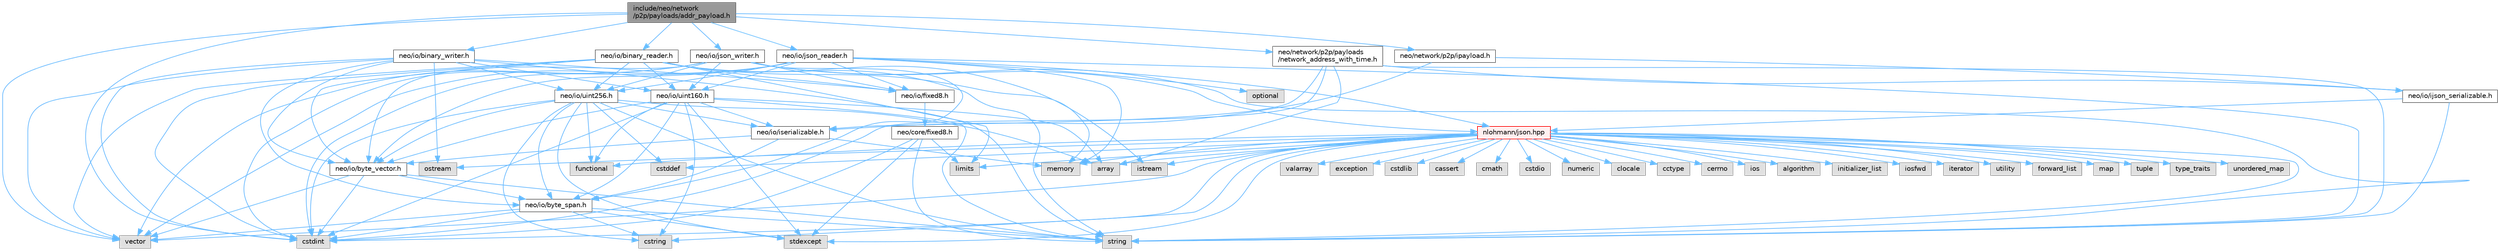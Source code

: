 digraph "include/neo/network/p2p/payloads/addr_payload.h"
{
 // LATEX_PDF_SIZE
  bgcolor="transparent";
  edge [fontname=Helvetica,fontsize=10,labelfontname=Helvetica,labelfontsize=10];
  node [fontname=Helvetica,fontsize=10,shape=box,height=0.2,width=0.4];
  Node1 [id="Node000001",label="include/neo/network\l/p2p/payloads/addr_payload.h",height=0.2,width=0.4,color="gray40", fillcolor="grey60", style="filled", fontcolor="black",tooltip=" "];
  Node1 -> Node2 [id="edge125_Node000001_Node000002",color="steelblue1",style="solid",tooltip=" "];
  Node2 [id="Node000002",label="neo/io/binary_reader.h",height=0.2,width=0.4,color="grey40", fillcolor="white", style="filled",URL="$binary__reader_8h.html",tooltip=" "];
  Node2 -> Node3 [id="edge126_Node000002_Node000003",color="steelblue1",style="solid",tooltip=" "];
  Node3 [id="Node000003",label="neo/io/byte_vector.h",height=0.2,width=0.4,color="grey40", fillcolor="white", style="filled",URL="$io_2byte__vector_8h.html",tooltip=" "];
  Node3 -> Node4 [id="edge127_Node000003_Node000004",color="steelblue1",style="solid",tooltip=" "];
  Node4 [id="Node000004",label="neo/io/byte_span.h",height=0.2,width=0.4,color="grey40", fillcolor="white", style="filled",URL="$io_2byte__span_8h.html",tooltip=" "];
  Node4 -> Node5 [id="edge128_Node000004_Node000005",color="steelblue1",style="solid",tooltip=" "];
  Node5 [id="Node000005",label="cstdint",height=0.2,width=0.4,color="grey60", fillcolor="#E0E0E0", style="filled",tooltip=" "];
  Node4 -> Node6 [id="edge129_Node000004_Node000006",color="steelblue1",style="solid",tooltip=" "];
  Node6 [id="Node000006",label="cstring",height=0.2,width=0.4,color="grey60", fillcolor="#E0E0E0", style="filled",tooltip=" "];
  Node4 -> Node7 [id="edge130_Node000004_Node000007",color="steelblue1",style="solid",tooltip=" "];
  Node7 [id="Node000007",label="stdexcept",height=0.2,width=0.4,color="grey60", fillcolor="#E0E0E0", style="filled",tooltip=" "];
  Node4 -> Node8 [id="edge131_Node000004_Node000008",color="steelblue1",style="solid",tooltip=" "];
  Node8 [id="Node000008",label="string",height=0.2,width=0.4,color="grey60", fillcolor="#E0E0E0", style="filled",tooltip=" "];
  Node4 -> Node9 [id="edge132_Node000004_Node000009",color="steelblue1",style="solid",tooltip=" "];
  Node9 [id="Node000009",label="vector",height=0.2,width=0.4,color="grey60", fillcolor="#E0E0E0", style="filled",tooltip=" "];
  Node3 -> Node5 [id="edge133_Node000003_Node000005",color="steelblue1",style="solid",tooltip=" "];
  Node3 -> Node8 [id="edge134_Node000003_Node000008",color="steelblue1",style="solid",tooltip=" "];
  Node3 -> Node9 [id="edge135_Node000003_Node000009",color="steelblue1",style="solid",tooltip=" "];
  Node2 -> Node10 [id="edge136_Node000002_Node000010",color="steelblue1",style="solid",tooltip=" "];
  Node10 [id="Node000010",label="neo/io/fixed8.h",height=0.2,width=0.4,color="grey40", fillcolor="white", style="filled",URL="$io_2fixed8_8h.html",tooltip=" "];
  Node10 -> Node11 [id="edge137_Node000010_Node000011",color="steelblue1",style="solid",tooltip=" "];
  Node11 [id="Node000011",label="neo/core/fixed8.h",height=0.2,width=0.4,color="grey40", fillcolor="white", style="filled",URL="$core_2fixed8_8h.html",tooltip=" "];
  Node11 -> Node5 [id="edge138_Node000011_Node000005",color="steelblue1",style="solid",tooltip=" "];
  Node11 -> Node12 [id="edge139_Node000011_Node000012",color="steelblue1",style="solid",tooltip=" "];
  Node12 [id="Node000012",label="limits",height=0.2,width=0.4,color="grey60", fillcolor="#E0E0E0", style="filled",tooltip=" "];
  Node11 -> Node7 [id="edge140_Node000011_Node000007",color="steelblue1",style="solid",tooltip=" "];
  Node11 -> Node8 [id="edge141_Node000011_Node000008",color="steelblue1",style="solid",tooltip=" "];
  Node2 -> Node13 [id="edge142_Node000002_Node000013",color="steelblue1",style="solid",tooltip=" "];
  Node13 [id="Node000013",label="neo/io/uint160.h",height=0.2,width=0.4,color="grey40", fillcolor="white", style="filled",URL="$uint160_8h.html",tooltip=" "];
  Node13 -> Node4 [id="edge143_Node000013_Node000004",color="steelblue1",style="solid",tooltip=" "];
  Node13 -> Node3 [id="edge144_Node000013_Node000003",color="steelblue1",style="solid",tooltip=" "];
  Node13 -> Node14 [id="edge145_Node000013_Node000014",color="steelblue1",style="solid",tooltip=" "];
  Node14 [id="Node000014",label="neo/io/iserializable.h",height=0.2,width=0.4,color="grey40", fillcolor="white", style="filled",URL="$iserializable_8h.html",tooltip=" "];
  Node14 -> Node4 [id="edge146_Node000014_Node000004",color="steelblue1",style="solid",tooltip=" "];
  Node14 -> Node3 [id="edge147_Node000014_Node000003",color="steelblue1",style="solid",tooltip=" "];
  Node14 -> Node15 [id="edge148_Node000014_Node000015",color="steelblue1",style="solid",tooltip=" "];
  Node15 [id="Node000015",label="memory",height=0.2,width=0.4,color="grey60", fillcolor="#E0E0E0", style="filled",tooltip=" "];
  Node13 -> Node16 [id="edge149_Node000013_Node000016",color="steelblue1",style="solid",tooltip=" "];
  Node16 [id="Node000016",label="array",height=0.2,width=0.4,color="grey60", fillcolor="#E0E0E0", style="filled",tooltip=" "];
  Node13 -> Node5 [id="edge150_Node000013_Node000005",color="steelblue1",style="solid",tooltip=" "];
  Node13 -> Node6 [id="edge151_Node000013_Node000006",color="steelblue1",style="solid",tooltip=" "];
  Node13 -> Node17 [id="edge152_Node000013_Node000017",color="steelblue1",style="solid",tooltip=" "];
  Node17 [id="Node000017",label="functional",height=0.2,width=0.4,color="grey60", fillcolor="#E0E0E0", style="filled",tooltip=" "];
  Node13 -> Node7 [id="edge153_Node000013_Node000007",color="steelblue1",style="solid",tooltip=" "];
  Node13 -> Node8 [id="edge154_Node000013_Node000008",color="steelblue1",style="solid",tooltip=" "];
  Node2 -> Node18 [id="edge155_Node000002_Node000018",color="steelblue1",style="solid",tooltip=" "];
  Node18 [id="Node000018",label="neo/io/uint256.h",height=0.2,width=0.4,color="grey40", fillcolor="white", style="filled",URL="$uint256_8h.html",tooltip=" "];
  Node18 -> Node4 [id="edge156_Node000018_Node000004",color="steelblue1",style="solid",tooltip=" "];
  Node18 -> Node3 [id="edge157_Node000018_Node000003",color="steelblue1",style="solid",tooltip=" "];
  Node18 -> Node14 [id="edge158_Node000018_Node000014",color="steelblue1",style="solid",tooltip=" "];
  Node18 -> Node16 [id="edge159_Node000018_Node000016",color="steelblue1",style="solid",tooltip=" "];
  Node18 -> Node19 [id="edge160_Node000018_Node000019",color="steelblue1",style="solid",tooltip=" "];
  Node19 [id="Node000019",label="cstddef",height=0.2,width=0.4,color="grey60", fillcolor="#E0E0E0", style="filled",tooltip=" "];
  Node18 -> Node5 [id="edge161_Node000018_Node000005",color="steelblue1",style="solid",tooltip=" "];
  Node18 -> Node6 [id="edge162_Node000018_Node000006",color="steelblue1",style="solid",tooltip=" "];
  Node18 -> Node17 [id="edge163_Node000018_Node000017",color="steelblue1",style="solid",tooltip=" "];
  Node18 -> Node7 [id="edge164_Node000018_Node000007",color="steelblue1",style="solid",tooltip=" "];
  Node18 -> Node8 [id="edge165_Node000018_Node000008",color="steelblue1",style="solid",tooltip=" "];
  Node2 -> Node5 [id="edge166_Node000002_Node000005",color="steelblue1",style="solid",tooltip=" "];
  Node2 -> Node20 [id="edge167_Node000002_Node000020",color="steelblue1",style="solid",tooltip=" "];
  Node20 [id="Node000020",label="istream",height=0.2,width=0.4,color="grey60", fillcolor="#E0E0E0", style="filled",tooltip=" "];
  Node2 -> Node12 [id="edge168_Node000002_Node000012",color="steelblue1",style="solid",tooltip=" "];
  Node2 -> Node15 [id="edge169_Node000002_Node000015",color="steelblue1",style="solid",tooltip=" "];
  Node2 -> Node8 [id="edge170_Node000002_Node000008",color="steelblue1",style="solid",tooltip=" "];
  Node2 -> Node9 [id="edge171_Node000002_Node000009",color="steelblue1",style="solid",tooltip=" "];
  Node1 -> Node21 [id="edge172_Node000001_Node000021",color="steelblue1",style="solid",tooltip=" "];
  Node21 [id="Node000021",label="neo/io/binary_writer.h",height=0.2,width=0.4,color="grey40", fillcolor="white", style="filled",URL="$binary__writer_8h.html",tooltip=" "];
  Node21 -> Node4 [id="edge173_Node000021_Node000004",color="steelblue1",style="solid",tooltip=" "];
  Node21 -> Node3 [id="edge174_Node000021_Node000003",color="steelblue1",style="solid",tooltip=" "];
  Node21 -> Node10 [id="edge175_Node000021_Node000010",color="steelblue1",style="solid",tooltip=" "];
  Node21 -> Node13 [id="edge176_Node000021_Node000013",color="steelblue1",style="solid",tooltip=" "];
  Node21 -> Node18 [id="edge177_Node000021_Node000018",color="steelblue1",style="solid",tooltip=" "];
  Node21 -> Node5 [id="edge178_Node000021_Node000005",color="steelblue1",style="solid",tooltip=" "];
  Node21 -> Node22 [id="edge179_Node000021_Node000022",color="steelblue1",style="solid",tooltip=" "];
  Node22 [id="Node000022",label="ostream",height=0.2,width=0.4,color="grey60", fillcolor="#E0E0E0", style="filled",tooltip=" "];
  Node21 -> Node8 [id="edge180_Node000021_Node000008",color="steelblue1",style="solid",tooltip=" "];
  Node21 -> Node9 [id="edge181_Node000021_Node000009",color="steelblue1",style="solid",tooltip=" "];
  Node1 -> Node23 [id="edge182_Node000001_Node000023",color="steelblue1",style="solid",tooltip=" "];
  Node23 [id="Node000023",label="neo/io/json_reader.h",height=0.2,width=0.4,color="grey40", fillcolor="white", style="filled",URL="$json__reader_8h.html",tooltip=" "];
  Node23 -> Node3 [id="edge183_Node000023_Node000003",color="steelblue1",style="solid",tooltip=" "];
  Node23 -> Node10 [id="edge184_Node000023_Node000010",color="steelblue1",style="solid",tooltip=" "];
  Node23 -> Node13 [id="edge185_Node000023_Node000013",color="steelblue1",style="solid",tooltip=" "];
  Node23 -> Node18 [id="edge186_Node000023_Node000018",color="steelblue1",style="solid",tooltip=" "];
  Node23 -> Node5 [id="edge187_Node000023_Node000005",color="steelblue1",style="solid",tooltip=" "];
  Node23 -> Node15 [id="edge188_Node000023_Node000015",color="steelblue1",style="solid",tooltip=" "];
  Node23 -> Node24 [id="edge189_Node000023_Node000024",color="steelblue1",style="solid",tooltip=" "];
  Node24 [id="Node000024",label="nlohmann/json.hpp",height=0.2,width=0.4,color="red", fillcolor="#FFF0F0", style="filled",URL="$json_8hpp.html",tooltip=" "];
  Node24 -> Node25 [id="edge190_Node000024_Node000025",color="steelblue1",style="solid",tooltip=" "];
  Node25 [id="Node000025",label="algorithm",height=0.2,width=0.4,color="grey60", fillcolor="#E0E0E0", style="filled",tooltip=" "];
  Node24 -> Node19 [id="edge191_Node000024_Node000019",color="steelblue1",style="solid",tooltip=" "];
  Node24 -> Node17 [id="edge192_Node000024_Node000017",color="steelblue1",style="solid",tooltip=" "];
  Node24 -> Node26 [id="edge193_Node000024_Node000026",color="steelblue1",style="solid",tooltip=" "];
  Node26 [id="Node000026",label="initializer_list",height=0.2,width=0.4,color="grey60", fillcolor="#E0E0E0", style="filled",tooltip=" "];
  Node24 -> Node27 [id="edge194_Node000024_Node000027",color="steelblue1",style="solid",tooltip=" "];
  Node27 [id="Node000027",label="iosfwd",height=0.2,width=0.4,color="grey60", fillcolor="#E0E0E0", style="filled",tooltip=" "];
  Node24 -> Node28 [id="edge195_Node000024_Node000028",color="steelblue1",style="solid",tooltip=" "];
  Node28 [id="Node000028",label="iterator",height=0.2,width=0.4,color="grey60", fillcolor="#E0E0E0", style="filled",tooltip=" "];
  Node24 -> Node15 [id="edge196_Node000024_Node000015",color="steelblue1",style="solid",tooltip=" "];
  Node24 -> Node8 [id="edge197_Node000024_Node000008",color="steelblue1",style="solid",tooltip=" "];
  Node24 -> Node29 [id="edge198_Node000024_Node000029",color="steelblue1",style="solid",tooltip=" "];
  Node29 [id="Node000029",label="utility",height=0.2,width=0.4,color="grey60", fillcolor="#E0E0E0", style="filled",tooltip=" "];
  Node24 -> Node9 [id="edge199_Node000024_Node000009",color="steelblue1",style="solid",tooltip=" "];
  Node24 -> Node16 [id="edge200_Node000024_Node000016",color="steelblue1",style="solid",tooltip=" "];
  Node24 -> Node30 [id="edge201_Node000024_Node000030",color="steelblue1",style="solid",tooltip=" "];
  Node30 [id="Node000030",label="forward_list",height=0.2,width=0.4,color="grey60", fillcolor="#E0E0E0", style="filled",tooltip=" "];
  Node24 -> Node31 [id="edge202_Node000024_Node000031",color="steelblue1",style="solid",tooltip=" "];
  Node31 [id="Node000031",label="map",height=0.2,width=0.4,color="grey60", fillcolor="#E0E0E0", style="filled",tooltip=" "];
  Node24 -> Node32 [id="edge203_Node000024_Node000032",color="steelblue1",style="solid",tooltip=" "];
  Node32 [id="Node000032",label="tuple",height=0.2,width=0.4,color="grey60", fillcolor="#E0E0E0", style="filled",tooltip=" "];
  Node24 -> Node33 [id="edge204_Node000024_Node000033",color="steelblue1",style="solid",tooltip=" "];
  Node33 [id="Node000033",label="type_traits",height=0.2,width=0.4,color="grey60", fillcolor="#E0E0E0", style="filled",tooltip=" "];
  Node24 -> Node34 [id="edge205_Node000024_Node000034",color="steelblue1",style="solid",tooltip=" "];
  Node34 [id="Node000034",label="unordered_map",height=0.2,width=0.4,color="grey60", fillcolor="#E0E0E0", style="filled",tooltip=" "];
  Node24 -> Node35 [id="edge206_Node000024_Node000035",color="steelblue1",style="solid",tooltip=" "];
  Node35 [id="Node000035",label="valarray",height=0.2,width=0.4,color="grey60", fillcolor="#E0E0E0", style="filled",tooltip=" "];
  Node24 -> Node36 [id="edge207_Node000024_Node000036",color="steelblue1",style="solid",tooltip=" "];
  Node36 [id="Node000036",label="exception",height=0.2,width=0.4,color="grey60", fillcolor="#E0E0E0", style="filled",tooltip=" "];
  Node24 -> Node7 [id="edge208_Node000024_Node000007",color="steelblue1",style="solid",tooltip=" "];
  Node24 -> Node5 [id="edge209_Node000024_Node000005",color="steelblue1",style="solid",tooltip=" "];
  Node24 -> Node37 [id="edge210_Node000024_Node000037",color="steelblue1",style="solid",tooltip=" "];
  Node37 [id="Node000037",label="cstdlib",height=0.2,width=0.4,color="grey60", fillcolor="#E0E0E0", style="filled",tooltip=" "];
  Node24 -> Node38 [id="edge211_Node000024_Node000038",color="steelblue1",style="solid",tooltip=" "];
  Node38 [id="Node000038",label="cassert",height=0.2,width=0.4,color="grey60", fillcolor="#E0E0E0", style="filled",tooltip=" "];
  Node24 -> Node12 [id="edge212_Node000024_Node000012",color="steelblue1",style="solid",tooltip=" "];
  Node24 -> Node6 [id="edge213_Node000024_Node000006",color="steelblue1",style="solid",tooltip=" "];
  Node24 -> Node39 [id="edge214_Node000024_Node000039",color="steelblue1",style="solid",tooltip=" "];
  Node39 [id="Node000039",label="cmath",height=0.2,width=0.4,color="grey60", fillcolor="#E0E0E0", style="filled",tooltip=" "];
  Node24 -> Node40 [id="edge215_Node000024_Node000040",color="steelblue1",style="solid",tooltip=" "];
  Node40 [id="Node000040",label="cstdio",height=0.2,width=0.4,color="grey60", fillcolor="#E0E0E0", style="filled",tooltip=" "];
  Node24 -> Node41 [id="edge216_Node000024_Node000041",color="steelblue1",style="solid",tooltip=" "];
  Node41 [id="Node000041",label="numeric",height=0.2,width=0.4,color="grey60", fillcolor="#E0E0E0", style="filled",tooltip=" "];
  Node24 -> Node20 [id="edge217_Node000024_Node000020",color="steelblue1",style="solid",tooltip=" "];
  Node24 -> Node42 [id="edge218_Node000024_Node000042",color="steelblue1",style="solid",tooltip=" "];
  Node42 [id="Node000042",label="clocale",height=0.2,width=0.4,color="grey60", fillcolor="#E0E0E0", style="filled",tooltip=" "];
  Node24 -> Node43 [id="edge219_Node000024_Node000043",color="steelblue1",style="solid",tooltip=" "];
  Node43 [id="Node000043",label="cctype",height=0.2,width=0.4,color="grey60", fillcolor="#E0E0E0", style="filled",tooltip=" "];
  Node24 -> Node44 [id="edge220_Node000024_Node000044",color="steelblue1",style="solid",tooltip=" "];
  Node44 [id="Node000044",label="cerrno",height=0.2,width=0.4,color="grey60", fillcolor="#E0E0E0", style="filled",tooltip=" "];
  Node24 -> Node45 [id="edge221_Node000024_Node000045",color="steelblue1",style="solid",tooltip=" "];
  Node45 [id="Node000045",label="ios",height=0.2,width=0.4,color="grey60", fillcolor="#E0E0E0", style="filled",tooltip=" "];
  Node24 -> Node22 [id="edge222_Node000024_Node000022",color="steelblue1",style="solid",tooltip=" "];
  Node23 -> Node47 [id="edge223_Node000023_Node000047",color="steelblue1",style="solid",tooltip=" "];
  Node47 [id="Node000047",label="optional",height=0.2,width=0.4,color="grey60", fillcolor="#E0E0E0", style="filled",tooltip=" "];
  Node23 -> Node8 [id="edge224_Node000023_Node000008",color="steelblue1",style="solid",tooltip=" "];
  Node23 -> Node9 [id="edge225_Node000023_Node000009",color="steelblue1",style="solid",tooltip=" "];
  Node1 -> Node48 [id="edge226_Node000001_Node000048",color="steelblue1",style="solid",tooltip=" "];
  Node48 [id="Node000048",label="neo/io/json_writer.h",height=0.2,width=0.4,color="grey40", fillcolor="white", style="filled",URL="$json__writer_8h.html",tooltip=" "];
  Node48 -> Node4 [id="edge227_Node000048_Node000004",color="steelblue1",style="solid",tooltip=" "];
  Node48 -> Node3 [id="edge228_Node000048_Node000003",color="steelblue1",style="solid",tooltip=" "];
  Node48 -> Node10 [id="edge229_Node000048_Node000010",color="steelblue1",style="solid",tooltip=" "];
  Node48 -> Node13 [id="edge230_Node000048_Node000013",color="steelblue1",style="solid",tooltip=" "];
  Node48 -> Node18 [id="edge231_Node000048_Node000018",color="steelblue1",style="solid",tooltip=" "];
  Node48 -> Node5 [id="edge232_Node000048_Node000005",color="steelblue1",style="solid",tooltip=" "];
  Node48 -> Node24 [id="edge233_Node000048_Node000024",color="steelblue1",style="solid",tooltip=" "];
  Node48 -> Node8 [id="edge234_Node000048_Node000008",color="steelblue1",style="solid",tooltip=" "];
  Node48 -> Node9 [id="edge235_Node000048_Node000009",color="steelblue1",style="solid",tooltip=" "];
  Node1 -> Node49 [id="edge236_Node000001_Node000049",color="steelblue1",style="solid",tooltip=" "];
  Node49 [id="Node000049",label="neo/network/p2p/ipayload.h",height=0.2,width=0.4,color="grey40", fillcolor="white", style="filled",URL="$p2p_2ipayload_8h.html",tooltip=" "];
  Node49 -> Node50 [id="edge237_Node000049_Node000050",color="steelblue1",style="solid",tooltip=" "];
  Node50 [id="Node000050",label="neo/io/ijson_serializable.h",height=0.2,width=0.4,color="grey40", fillcolor="white", style="filled",URL="$ijson__serializable_8h.html",tooltip=" "];
  Node50 -> Node24 [id="edge238_Node000050_Node000024",color="steelblue1",style="solid",tooltip=" "];
  Node50 -> Node8 [id="edge239_Node000050_Node000008",color="steelblue1",style="solid",tooltip=" "];
  Node49 -> Node14 [id="edge240_Node000049_Node000014",color="steelblue1",style="solid",tooltip=" "];
  Node1 -> Node51 [id="edge241_Node000001_Node000051",color="steelblue1",style="solid",tooltip=" "];
  Node51 [id="Node000051",label="neo/network/p2p/payloads\l/network_address_with_time.h",height=0.2,width=0.4,color="grey40", fillcolor="white", style="filled",URL="$payloads_2network__address__with__time_8h.html",tooltip=" "];
  Node51 -> Node50 [id="edge242_Node000051_Node000050",color="steelblue1",style="solid",tooltip=" "];
  Node51 -> Node14 [id="edge243_Node000051_Node000014",color="steelblue1",style="solid",tooltip=" "];
  Node51 -> Node16 [id="edge244_Node000051_Node000016",color="steelblue1",style="solid",tooltip=" "];
  Node51 -> Node5 [id="edge245_Node000051_Node000005",color="steelblue1",style="solid",tooltip=" "];
  Node51 -> Node8 [id="edge246_Node000051_Node000008",color="steelblue1",style="solid",tooltip=" "];
  Node1 -> Node5 [id="edge247_Node000001_Node000005",color="steelblue1",style="solid",tooltip=" "];
  Node1 -> Node9 [id="edge248_Node000001_Node000009",color="steelblue1",style="solid",tooltip=" "];
}
